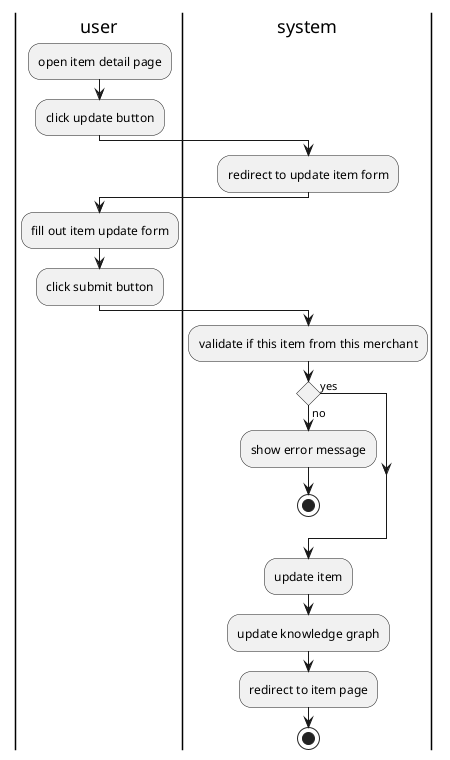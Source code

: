 @startuml update item 
 
|user|
:open item detail page;
:click update button;
|system|
:redirect to update item form;
|user|
:fill out item update form;
:click submit button;
|system|
:validate if this item from this merchant;
if () then (no)
    :show error message;
    stop
else (yes)
endif

:update item;
:update knowledge graph;
:redirect to item page;
stop

@enduml